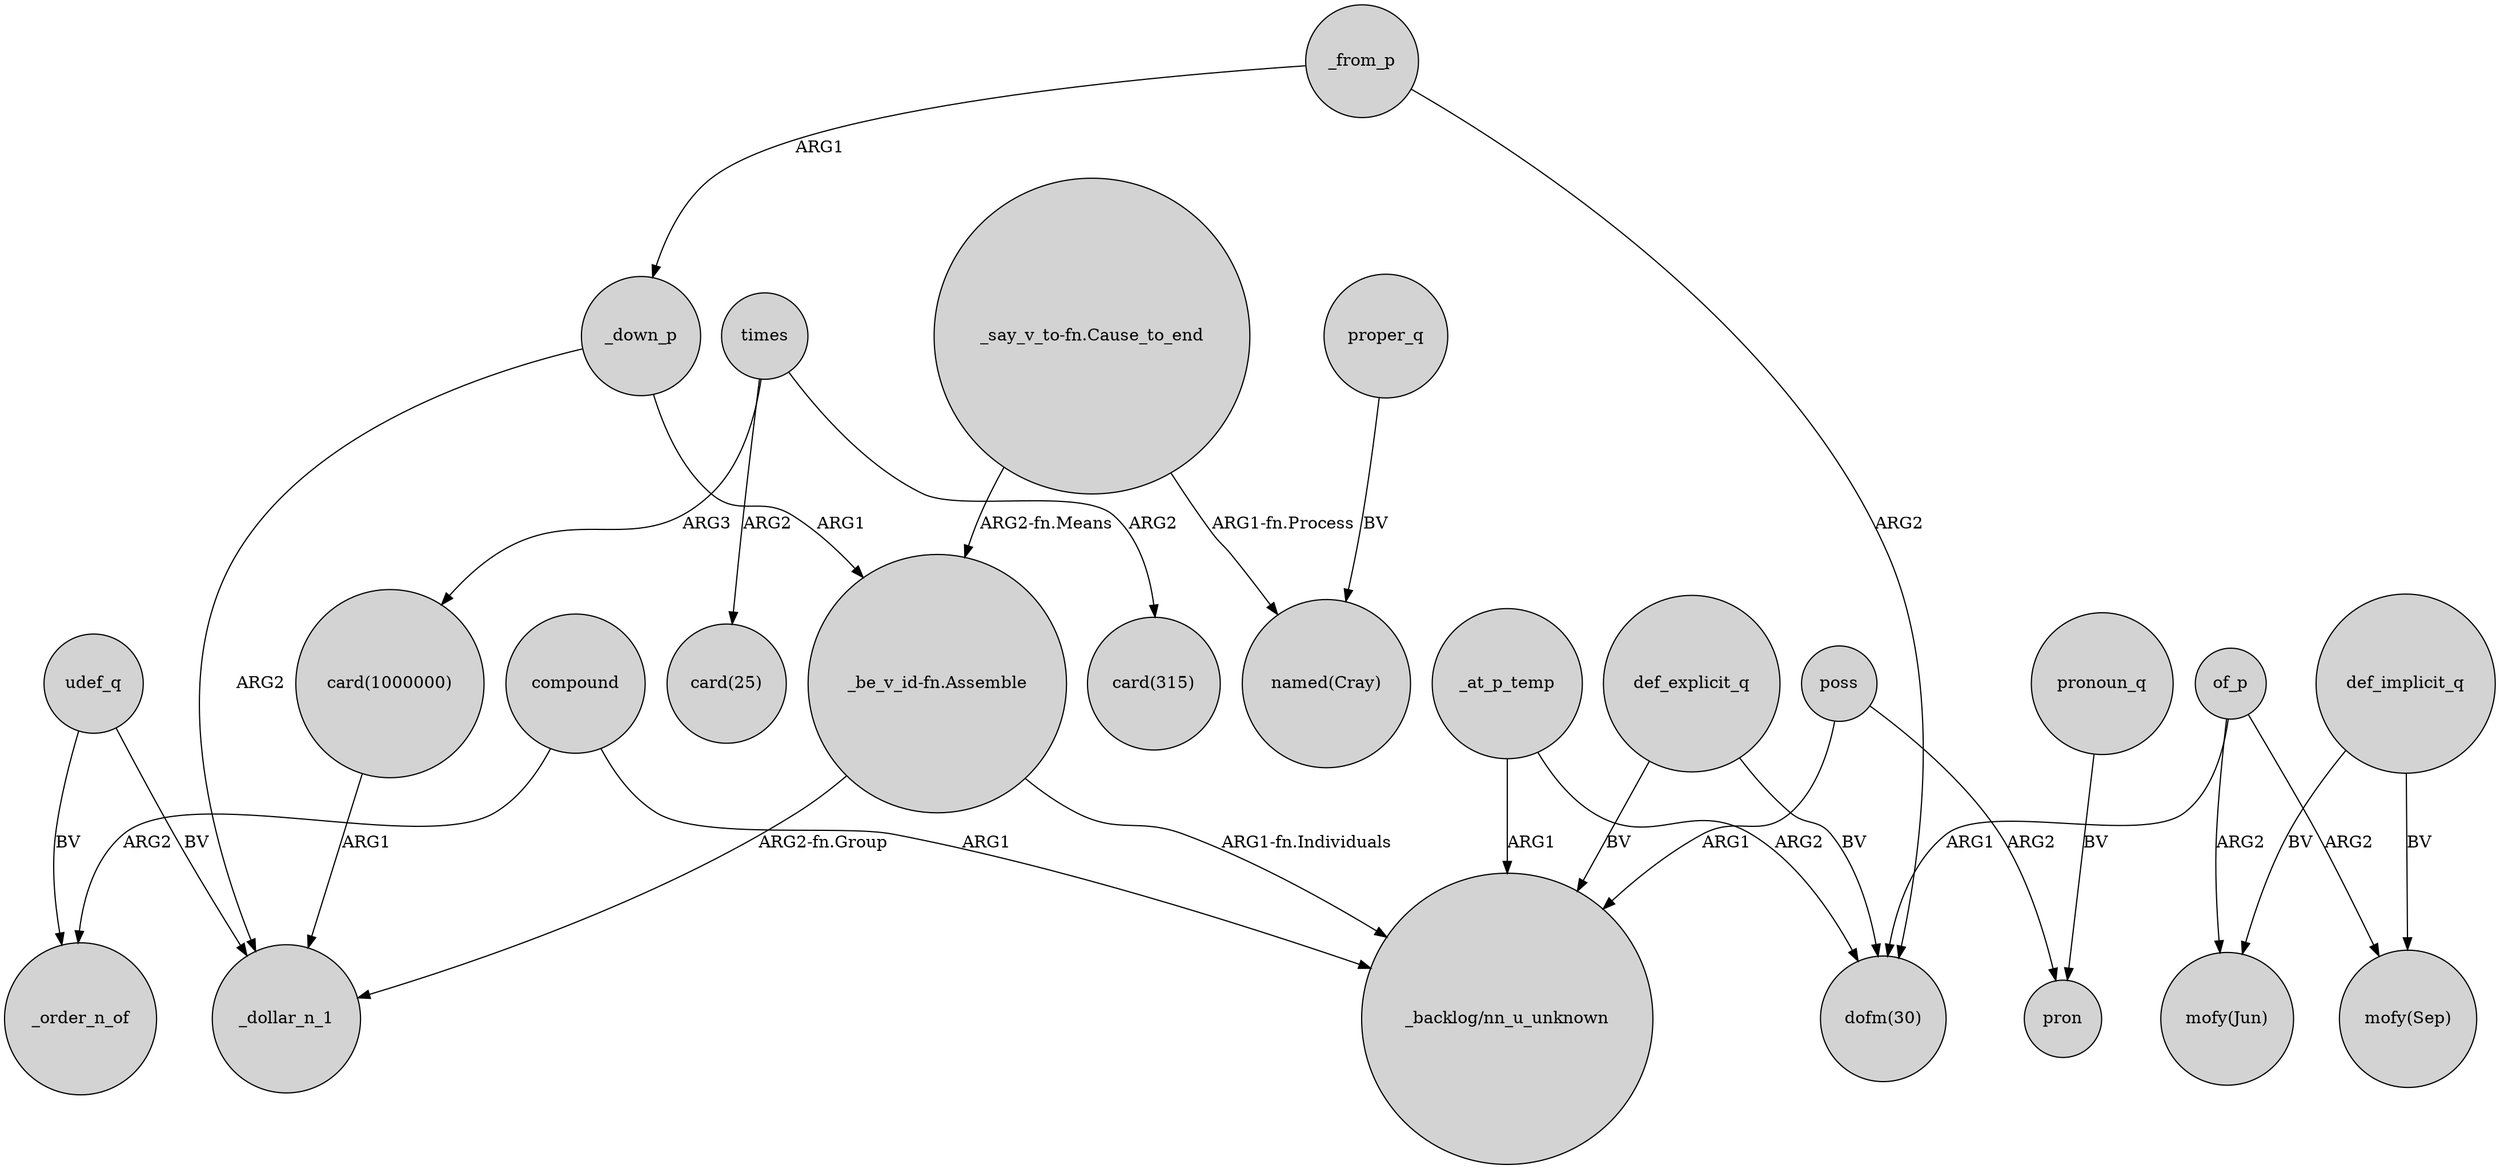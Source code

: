 digraph {
	node [shape=circle style=filled]
	_at_p_temp -> "_backlog/nn_u_unknown" [label=ARG1]
	_at_p_temp -> "dofm(30)" [label=ARG2]
	def_explicit_q -> "_backlog/nn_u_unknown" [label=BV]
	times -> "card(25)" [label=ARG2]
	proper_q -> "named(Cray)" [label=BV]
	udef_q -> _order_n_of [label=BV]
	times -> "card(1000000)" [label=ARG3]
	def_implicit_q -> "mofy(Sep)" [label=BV]
	def_explicit_q -> "dofm(30)" [label=BV]
	_from_p -> "dofm(30)" [label=ARG2]
	of_p -> "mofy(Sep)" [label=ARG2]
	compound -> "_backlog/nn_u_unknown" [label=ARG1]
	def_implicit_q -> "mofy(Jun)" [label=BV]
	"_be_v_id-fn.Assemble" -> "_backlog/nn_u_unknown" [label="ARG1-fn.Individuals"]
	pronoun_q -> pron [label=BV]
	_from_p -> _down_p [label=ARG1]
	poss -> pron [label=ARG2]
	_down_p -> "_be_v_id-fn.Assemble" [label=ARG1]
	udef_q -> _dollar_n_1 [label=BV]
	"card(1000000)" -> _dollar_n_1 [label=ARG1]
	_down_p -> _dollar_n_1 [label=ARG2]
	times -> "card(315)" [label=ARG2]
	"_say_v_to-fn.Cause_to_end" -> "_be_v_id-fn.Assemble" [label="ARG2-fn.Means"]
	compound -> _order_n_of [label=ARG2]
	of_p -> "dofm(30)" [label=ARG1]
	poss -> "_backlog/nn_u_unknown" [label=ARG1]
	"_say_v_to-fn.Cause_to_end" -> "named(Cray)" [label="ARG1-fn.Process"]
	of_p -> "mofy(Jun)" [label=ARG2]
	"_be_v_id-fn.Assemble" -> _dollar_n_1 [label="ARG2-fn.Group"]
}
